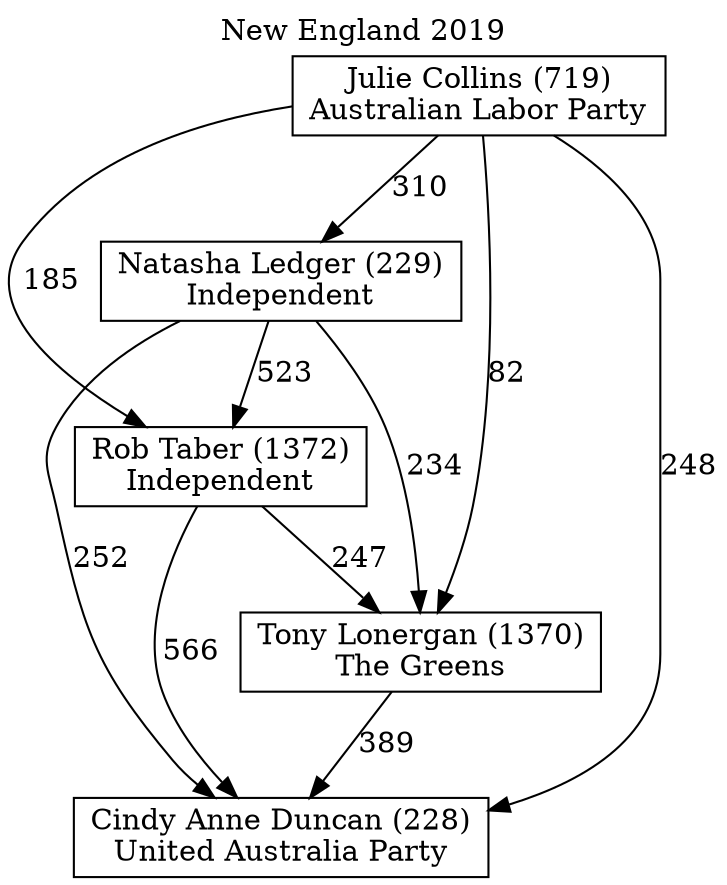 // House preference flow
digraph "Cindy Anne Duncan (228)_New England_2019" {
	graph [label="New England 2019" labelloc=t mclimit=10]
	node [shape=box]
	"Cindy Anne Duncan (228)" [label="Cindy Anne Duncan (228)
United Australia Party"]
	"Tony Lonergan (1370)" [label="Tony Lonergan (1370)
The Greens"]
	"Rob Taber (1372)" [label="Rob Taber (1372)
Independent"]
	"Natasha Ledger (229)" [label="Natasha Ledger (229)
Independent"]
	"Julie Collins (719)" [label="Julie Collins (719)
Australian Labor Party"]
	"Tony Lonergan (1370)" -> "Cindy Anne Duncan (228)" [label=389]
	"Rob Taber (1372)" -> "Tony Lonergan (1370)" [label=247]
	"Natasha Ledger (229)" -> "Rob Taber (1372)" [label=523]
	"Julie Collins (719)" -> "Natasha Ledger (229)" [label=310]
	"Rob Taber (1372)" -> "Cindy Anne Duncan (228)" [label=566]
	"Natasha Ledger (229)" -> "Cindy Anne Duncan (228)" [label=252]
	"Julie Collins (719)" -> "Cindy Anne Duncan (228)" [label=248]
	"Julie Collins (719)" -> "Rob Taber (1372)" [label=185]
	"Natasha Ledger (229)" -> "Tony Lonergan (1370)" [label=234]
	"Julie Collins (719)" -> "Tony Lonergan (1370)" [label=82]
}
